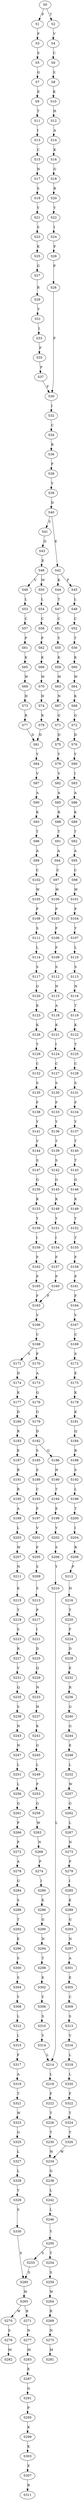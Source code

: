 strict digraph  {
	S0 -> S1 [ label = F ];
	S0 -> S2 [ label = T ];
	S1 -> S3 [ label = F ];
	S2 -> S4 [ label = V ];
	S3 -> S5 [ label = S ];
	S4 -> S6 [ label = C ];
	S5 -> S7 [ label = G ];
	S6 -> S8 [ label = S ];
	S7 -> S9 [ label = E ];
	S8 -> S10 [ label = K ];
	S9 -> S11 [ label = T ];
	S10 -> S12 [ label = H ];
	S11 -> S13 [ label = I ];
	S12 -> S14 [ label = A ];
	S13 -> S15 [ label = C ];
	S14 -> S16 [ label = K ];
	S15 -> S17 [ label = N ];
	S16 -> S18 [ label = G ];
	S17 -> S19 [ label = S ];
	S18 -> S20 [ label = R ];
	S19 -> S21 [ label = Y ];
	S20 -> S22 [ label = Y ];
	S21 -> S23 [ label = S ];
	S22 -> S24 [ label = I ];
	S23 -> S25 [ label = K ];
	S24 -> S26 [ label = F ];
	S25 -> S27 [ label = G ];
	S26 -> S28 [ label = P ];
	S27 -> S29 [ label = R ];
	S28 -> S30 [ label = F ];
	S29 -> S31 [ label = Y ];
	S30 -> S32 [ label = I ];
	S31 -> S33 [ label = I ];
	S32 -> S34 [ label = C ];
	S33 -> S35 [ label = F ];
	S34 -> S36 [ label = R ];
	S35 -> S37 [ label = P ];
	S36 -> S38 [ label = P ];
	S37 -> S30 [ label = F ];
	S38 -> S39 [ label = Y ];
	S39 -> S40 [ label = D ];
	S40 -> S41 [ label = T ];
	S40 -> S42 [ label = E ];
	S41 -> S43 [ label = D ];
	S42 -> S44 [ label = K ];
	S42 -> S45 [ label = P ];
	S43 -> S46 [ label = E ];
	S44 -> S47 [ label = T ];
	S45 -> S48 [ label = L ];
	S46 -> S49 [ label = V ];
	S46 -> S50 [ label = M ];
	S47 -> S51 [ label = C ];
	S48 -> S52 [ label = C ];
	S49 -> S53 [ label = L ];
	S50 -> S54 [ label = L ];
	S51 -> S55 [ label = Y ];
	S52 -> S56 [ label = T ];
	S53 -> S57 [ label = C ];
	S54 -> S58 [ label = C ];
	S55 -> S59 [ label = K ];
	S56 -> S60 [ label = K ];
	S57 -> S61 [ label = P ];
	S58 -> S62 [ label = P ];
	S59 -> S63 [ label = W ];
	S60 -> S64 [ label = W ];
	S61 -> S65 [ label = K ];
	S62 -> S66 [ label = K ];
	S63 -> S67 [ label = N ];
	S64 -> S68 [ label = K ];
	S65 -> S69 [ label = W ];
	S66 -> S70 [ label = W ];
	S67 -> S71 [ label = G ];
	S68 -> S72 [ label = G ];
	S69 -> S73 [ label = H ];
	S70 -> S74 [ label = H ];
	S71 -> S75 [ label = D ];
	S72 -> S76 [ label = D ];
	S73 -> S77 [ label = R ];
	S74 -> S78 [ label = R ];
	S75 -> S79 [ label = Y ];
	S76 -> S80 [ label = Y ];
	S77 -> S81 [ label = D ];
	S78 -> S81 [ label = D ];
	S79 -> S82 [ label = V ];
	S80 -> S83 [ label = I ];
	S81 -> S84 [ label = Y ];
	S82 -> S85 [ label = A ];
	S83 -> S86 [ label = A ];
	S84 -> S87 [ label = V ];
	S85 -> S88 [ label = R ];
	S86 -> S89 [ label = K ];
	S87 -> S90 [ label = A ];
	S88 -> S91 [ label = T ];
	S89 -> S92 [ label = T ];
	S90 -> S93 [ label = K ];
	S91 -> S94 [ label = A ];
	S92 -> S95 [ label = A ];
	S93 -> S96 [ label = T ];
	S94 -> S97 [ label = C ];
	S95 -> S98 [ label = C ];
	S96 -> S99 [ label = A ];
	S97 -> S100 [ label = W ];
	S98 -> S101 [ label = W ];
	S99 -> S102 [ label = C ];
	S100 -> S103 [ label = P ];
	S101 -> S104 [ label = P ];
	S102 -> S105 [ label = W ];
	S103 -> S106 [ label = F ];
	S104 -> S107 [ label = Y ];
	S105 -> S108 [ label = P ];
	S106 -> S109 [ label = F ];
	S107 -> S110 [ label = L ];
	S108 -> S111 [ label = S ];
	S109 -> S112 [ label = S ];
	S110 -> S113 [ label = S ];
	S111 -> S114 [ label = L ];
	S112 -> S115 [ label = N ];
	S113 -> S116 [ label = N ];
	S114 -> S117 [ label = S ];
	S115 -> S118 [ label = A ];
	S116 -> S119 [ label = T ];
	S117 -> S120 [ label = G ];
	S118 -> S121 [ label = K ];
	S119 -> S122 [ label = K ];
	S120 -> S123 [ label = K ];
	S121 -> S124 [ label = I ];
	S122 -> S125 [ label = T ];
	S123 -> S126 [ label = K ];
	S124 -> S127 [ label = C ];
	S125 -> S128 [ label = C ];
	S126 -> S129 [ label = T ];
	S127 -> S130 [ label = S ];
	S128 -> S131 [ label = S ];
	S129 -> S132 [ label = C ];
	S130 -> S133 [ label = F ];
	S131 -> S134 [ label = F ];
	S132 -> S135 [ label = S ];
	S133 -> S136 [ label = Y ];
	S134 -> S137 [ label = Y ];
	S135 -> S138 [ label = F ];
	S136 -> S139 [ label = T ];
	S137 -> S140 [ label = T ];
	S138 -> S141 [ label = Y ];
	S139 -> S142 [ label = S ];
	S140 -> S143 [ label = T ];
	S141 -> S144 [ label = V ];
	S142 -> S145 [ label = G ];
	S143 -> S146 [ label = G ];
	S144 -> S147 [ label = S ];
	S145 -> S148 [ label = K ];
	S146 -> S149 [ label = K ];
	S147 -> S150 [ label = G ];
	S148 -> S151 [ label = Y ];
	S149 -> S152 [ label = Y ];
	S150 -> S153 [ label = K ];
	S151 -> S154 [ label = I ];
	S152 -> S155 [ label = T ];
	S153 -> S156 [ label = Y ];
	S154 -> S157 [ label = F ];
	S155 -> S158 [ label = F ];
	S156 -> S159 [ label = I ];
	S157 -> S160 [ label = P ];
	S158 -> S161 [ label = P ];
	S159 -> S162 [ label = F ];
	S160 -> S163 [ label = F ];
	S161 -> S164 [ label = F ];
	S162 -> S165 [ label = P ];
	S163 -> S166 [ label = V ];
	S164 -> S167 [ label = V ];
	S165 -> S163 [ label = F ];
	S166 -> S168 [ label = C ];
	S167 -> S169 [ label = C ];
	S168 -> S170 [ label = P ];
	S168 -> S171 [ label = S ];
	S169 -> S172 [ label = S ];
	S170 -> S173 [ label = A ];
	S171 -> S174 [ label = D ];
	S172 -> S175 [ label = E ];
	S173 -> S176 [ label = Q ];
	S174 -> S177 [ label = K ];
	S175 -> S178 [ label = K ];
	S176 -> S179 [ label = G ];
	S177 -> S180 [ label = D ];
	S178 -> S181 [ label = K ];
	S179 -> S182 [ label = D ];
	S180 -> S183 [ label = R ];
	S181 -> S184 [ label = Q ];
	S182 -> S185 [ label = S ];
	S182 -> S186 [ label = G ];
	S183 -> S187 [ label = E ];
	S184 -> S188 [ label = R ];
	S185 -> S189 [ label = S ];
	S186 -> S190 [ label = N ];
	S187 -> S191 [ label = R ];
	S188 -> S192 [ label = S ];
	S189 -> S193 [ label = C ];
	S190 -> S194 [ label = T ];
	S191 -> S195 [ label = R ];
	S192 -> S196 [ label = L ];
	S193 -> S197 [ label = F ];
	S194 -> S198 [ label = E ];
	S195 -> S199 [ label = A ];
	S196 -> S200 [ label = T ];
	S197 -> S201 [ label = V ];
	S198 -> S202 [ label = Y ];
	S199 -> S203 [ label = L ];
	S200 -> S204 [ label = I ];
	S201 -> S205 [ label = F ];
	S202 -> S206 [ label = S ];
	S203 -> S207 [ label = W ];
	S204 -> S208 [ label = R ];
	S205 -> S209 [ label = S ];
	S206 -> S210 [ label = Y ];
	S207 -> S211 [ label = N ];
	S208 -> S212 [ label = P ];
	S209 -> S213 [ label = S ];
	S210 -> S214 [ label = L ];
	S211 -> S215 [ label = K ];
	S212 -> S216 [ label = H ];
	S213 -> S217 [ label = P ];
	S214 -> S218 [ label = L ];
	S215 -> S219 [ label = T ];
	S216 -> S220 [ label = T ];
	S217 -> S221 [ label = I ];
	S218 -> S222 [ label = F ];
	S219 -> S223 [ label = S ];
	S220 -> S224 [ label = F ];
	S221 -> S225 [ label = D ];
	S222 -> S226 [ label = T ];
	S223 -> S227 [ label = R ];
	S224 -> S228 [ label = D ];
	S225 -> S229 [ label = Q ];
	S226 -> S230 [ label = T ];
	S227 -> S231 [ label = V ];
	S228 -> S232 [ label = E ];
	S229 -> S233 [ label = N ];
	S230 -> S234 [ label = W ];
	S231 -> S235 [ label = Q ];
	S232 -> S236 [ label = R ];
	S233 -> S237 [ label = H ];
	S234 -> S238 [ label = G ];
	S235 -> S239 [ label = S ];
	S236 -> S240 [ label = G ];
	S237 -> S241 [ label = K ];
	S238 -> S242 [ label = L ];
	S239 -> S243 [ label = N ];
	S240 -> S244 [ label = G ];
	S241 -> S245 [ label = G ];
	S242 -> S246 [ label = L ];
	S243 -> S247 [ label = N ];
	S244 -> S248 [ label = E ];
	S245 -> S249 [ label = L ];
	S246 -> S250 [ label = Y ];
	S247 -> S251 [ label = L ];
	S248 -> S252 [ label = L ];
	S249 -> S253 [ label = P ];
	S250 -> S254 [ label = T ];
	S250 -> S255 [ label = S ];
	S251 -> S256 [ label = L ];
	S252 -> S257 [ label = W ];
	S253 -> S258 [ label = G ];
	S254 -> S259 [ label = S ];
	S255 -> S260 [ label = S ];
	S256 -> S261 [ label = G ];
	S257 -> S262 [ label = G ];
	S258 -> S263 [ label = W ];
	S259 -> S264 [ label = W ];
	S260 -> S265 [ label = W ];
	S261 -> S266 [ label = P ];
	S262 -> S267 [ label = L ];
	S263 -> S268 [ label = N ];
	S264 -> S269 [ label = R ];
	S265 -> S270 [ label = W ];
	S265 -> S271 [ label = R ];
	S266 -> S272 [ label = P ];
	S267 -> S273 [ label = N ];
	S268 -> S274 [ label = P ];
	S269 -> S275 [ label = N ];
	S270 -> S276 [ label = S ];
	S271 -> S277 [ label = N ];
	S272 -> S278 [ label = A ];
	S273 -> S279 [ label = P ];
	S274 -> S280 [ label = I ];
	S275 -> S281 [ label = M ];
	S276 -> S282 [ label = M ];
	S277 -> S283 [ label = M ];
	S278 -> S284 [ label = G ];
	S279 -> S285 [ label = I ];
	S280 -> S286 [ label = E ];
	S283 -> S287 [ label = E ];
	S284 -> S288 [ label = S ];
	S285 -> S289 [ label = E ];
	S286 -> S290 [ label = G ];
	S287 -> S291 [ label = G ];
	S288 -> S292 [ label = T ];
	S289 -> S293 [ label = G ];
	S290 -> S294 [ label = N ];
	S291 -> S295 [ label = P ];
	S292 -> S296 [ label = E ];
	S293 -> S297 [ label = N ];
	S294 -> S298 [ label = T ];
	S295 -> S299 [ label = K ];
	S296 -> S300 [ label = S ];
	S297 -> S301 [ label = A ];
	S298 -> S302 [ label = E ];
	S299 -> S303 [ label = K ];
	S300 -> S304 [ label = S ];
	S301 -> S305 [ label = E ];
	S302 -> S306 [ label = Y ];
	S303 -> S307 [ label = E ];
	S304 -> S308 [ label = Y ];
	S305 -> S309 [ label = C ];
	S306 -> S310 [ label = S ];
	S307 -> S311 [ label = R ];
	S308 -> S312 [ label = L ];
	S309 -> S313 [ label = S ];
	S310 -> S314 [ label = Y ];
	S312 -> S315 [ label = L ];
	S313 -> S316 [ label = Y ];
	S314 -> S214 [ label = L ];
	S315 -> S317 [ label = F ];
	S316 -> S318 [ label = L ];
	S317 -> S319 [ label = A ];
	S318 -> S320 [ label = L ];
	S319 -> S321 [ label = T ];
	S320 -> S322 [ label = F ];
	S321 -> S323 [ label = W ];
	S322 -> S324 [ label = T ];
	S323 -> S325 [ label = G ];
	S324 -> S326 [ label = T ];
	S325 -> S327 [ label = L ];
	S326 -> S234 [ label = W ];
	S327 -> S328 [ label = L ];
	S328 -> S329 [ label = Y ];
	S329 -> S330 [ label = S ];
	S330 -> S260 [ label = S ];
}
